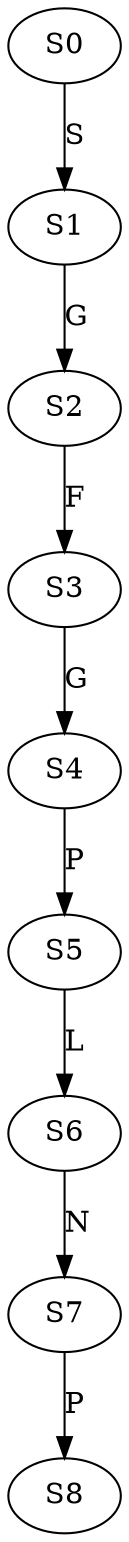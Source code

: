 strict digraph  {
	S0 -> S1 [ label = S ];
	S1 -> S2 [ label = G ];
	S2 -> S3 [ label = F ];
	S3 -> S4 [ label = G ];
	S4 -> S5 [ label = P ];
	S5 -> S6 [ label = L ];
	S6 -> S7 [ label = N ];
	S7 -> S8 [ label = P ];
}
